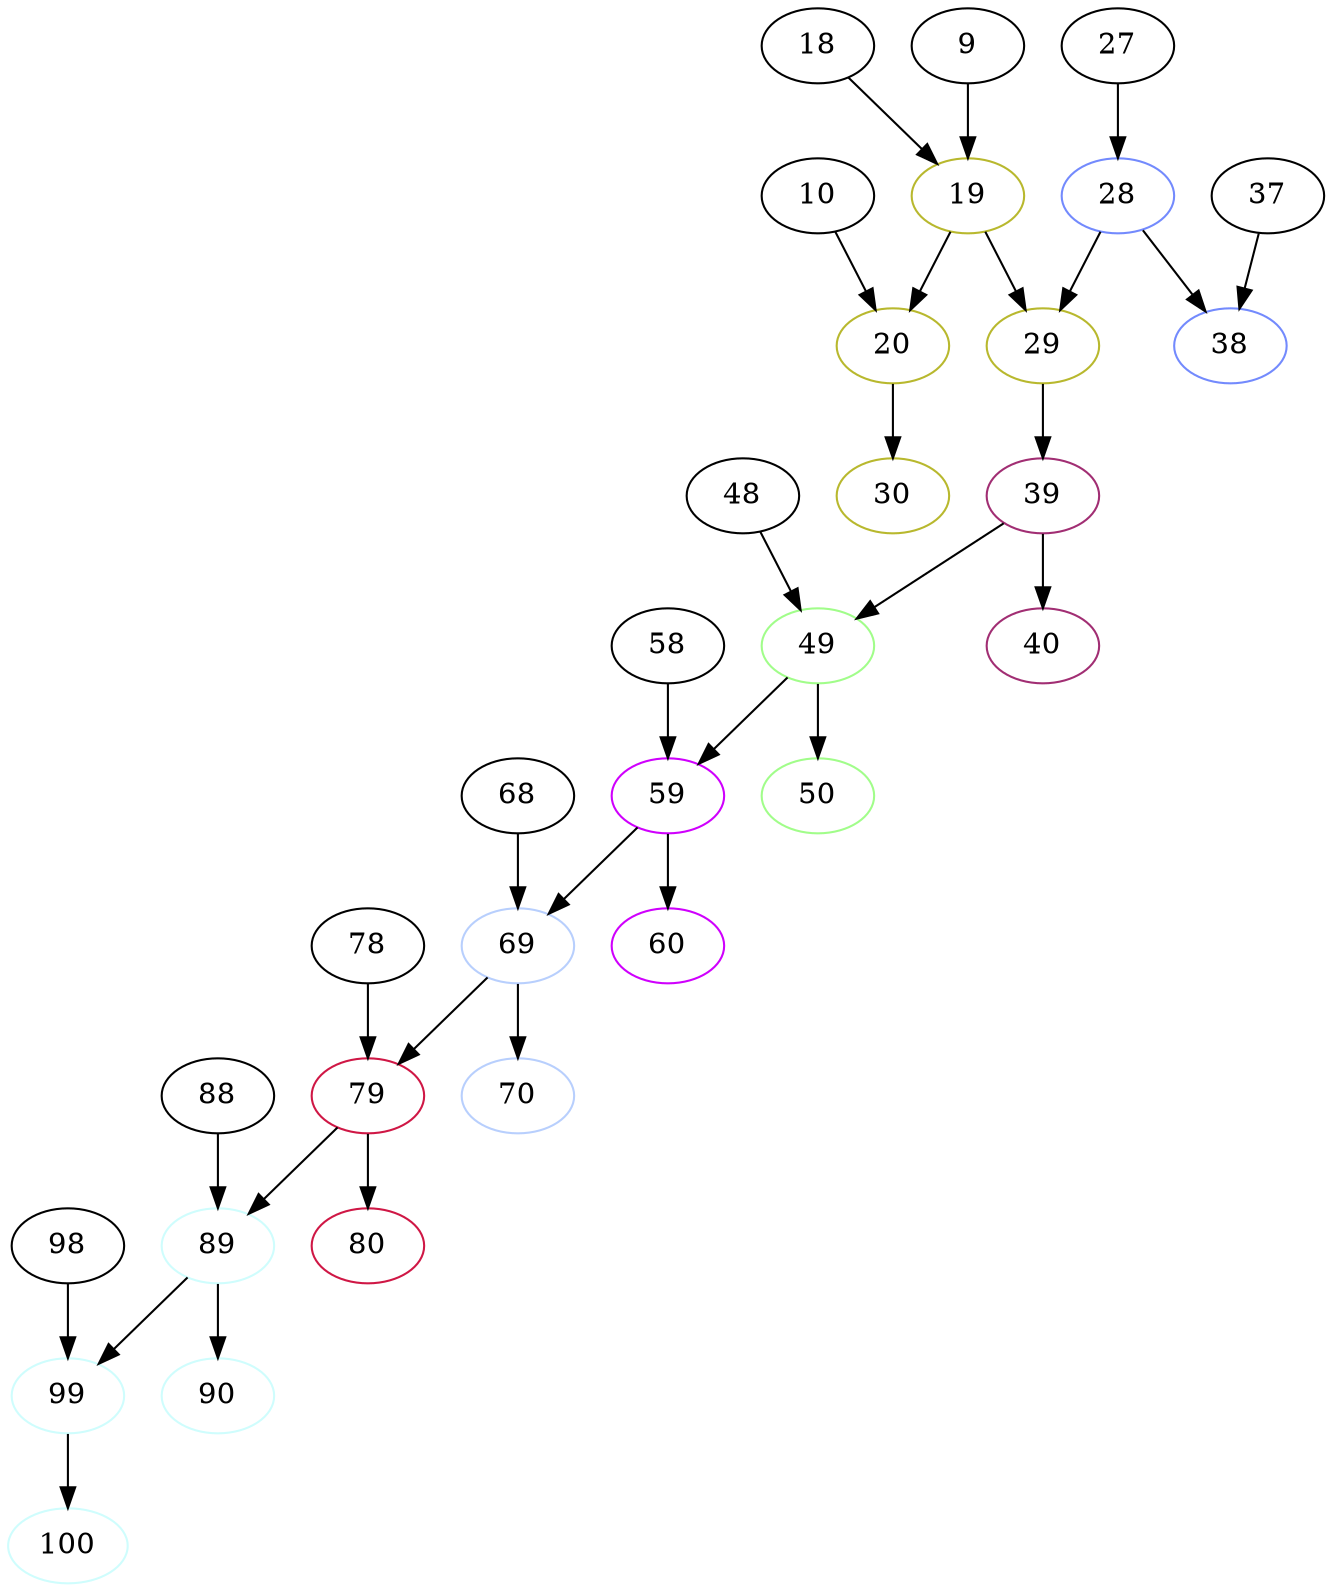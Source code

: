 digraph sample {
28 [color="#738afd"];
39 [color="#a12e73"];
49 [color="#a1fd8a"];
59 [color="#cf00fd"];
69 [color="#b8cffd"];
79 [color="#cf1745"];
89 [color="#cffdfd"];
19 [color="#b8b82e"];
38 [color="#738afd"];
29 [color="#738afd"];
99 [color="#cffdfd"];
100 [color="#cffdfd"];
90 [color="#cffdfd"];
80 [color="#cf1745"];
70 [color="#b8cffd"];
60 [color="#cf00fd"];
50 [color="#a1fd8a"];
40 [color="#a12e73"];
29 [color="#b8b82e"];
20 [color="#b8b82e"];
30 [color="#b8b82e"];
9 -> 19[color="black"];
10 -> 20[color="black"];
18 -> 19[color="black"];
19 -> 29[color="black"];
19 -> 20[color="black"];
20 -> 30[color="black"];
27 -> 28[color="black"];
28 -> 38[color="black"];
28 -> 29[color="black"];
29 -> 39[color="black"];
37 -> 38[color="black"];
39 -> 49[color="black"];
39 -> 40[color="black"];
48 -> 49[color="black"];
49 -> 59[color="black"];
49 -> 50[color="black"];
58 -> 59[color="black"];
59 -> 69[color="black"];
59 -> 60[color="black"];
68 -> 69[color="black"];
69 -> 79[color="black"];
69 -> 70[color="black"];
78 -> 79[color="black"];
79 -> 89[color="black"];
79 -> 80[color="black"];
88 -> 89[color="black"];
89 -> 99[color="black"];
89 -> 90[color="black"];
98 -> 99[color="black"];
99 -> 100[color="black"];
}